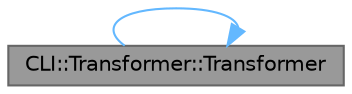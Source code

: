 digraph "CLI::Transformer::Transformer"
{
 // LATEX_PDF_SIZE
  bgcolor="transparent";
  edge [fontname=Helvetica,fontsize=10,labelfontname=Helvetica,labelfontsize=10];
  node [fontname=Helvetica,fontsize=10,shape=box,height=0.2,width=0.4];
  rankdir="LR";
  Node1 [id="Node000001",label="CLI::Transformer::Transformer",height=0.2,width=0.4,color="gray40", fillcolor="grey60", style="filled", fontcolor="black",tooltip="This allows in-place construction"];
  Node1 -> Node1 [id="edge1_Node000001_Node000001",color="steelblue1",style="solid",tooltip=" "];
}
